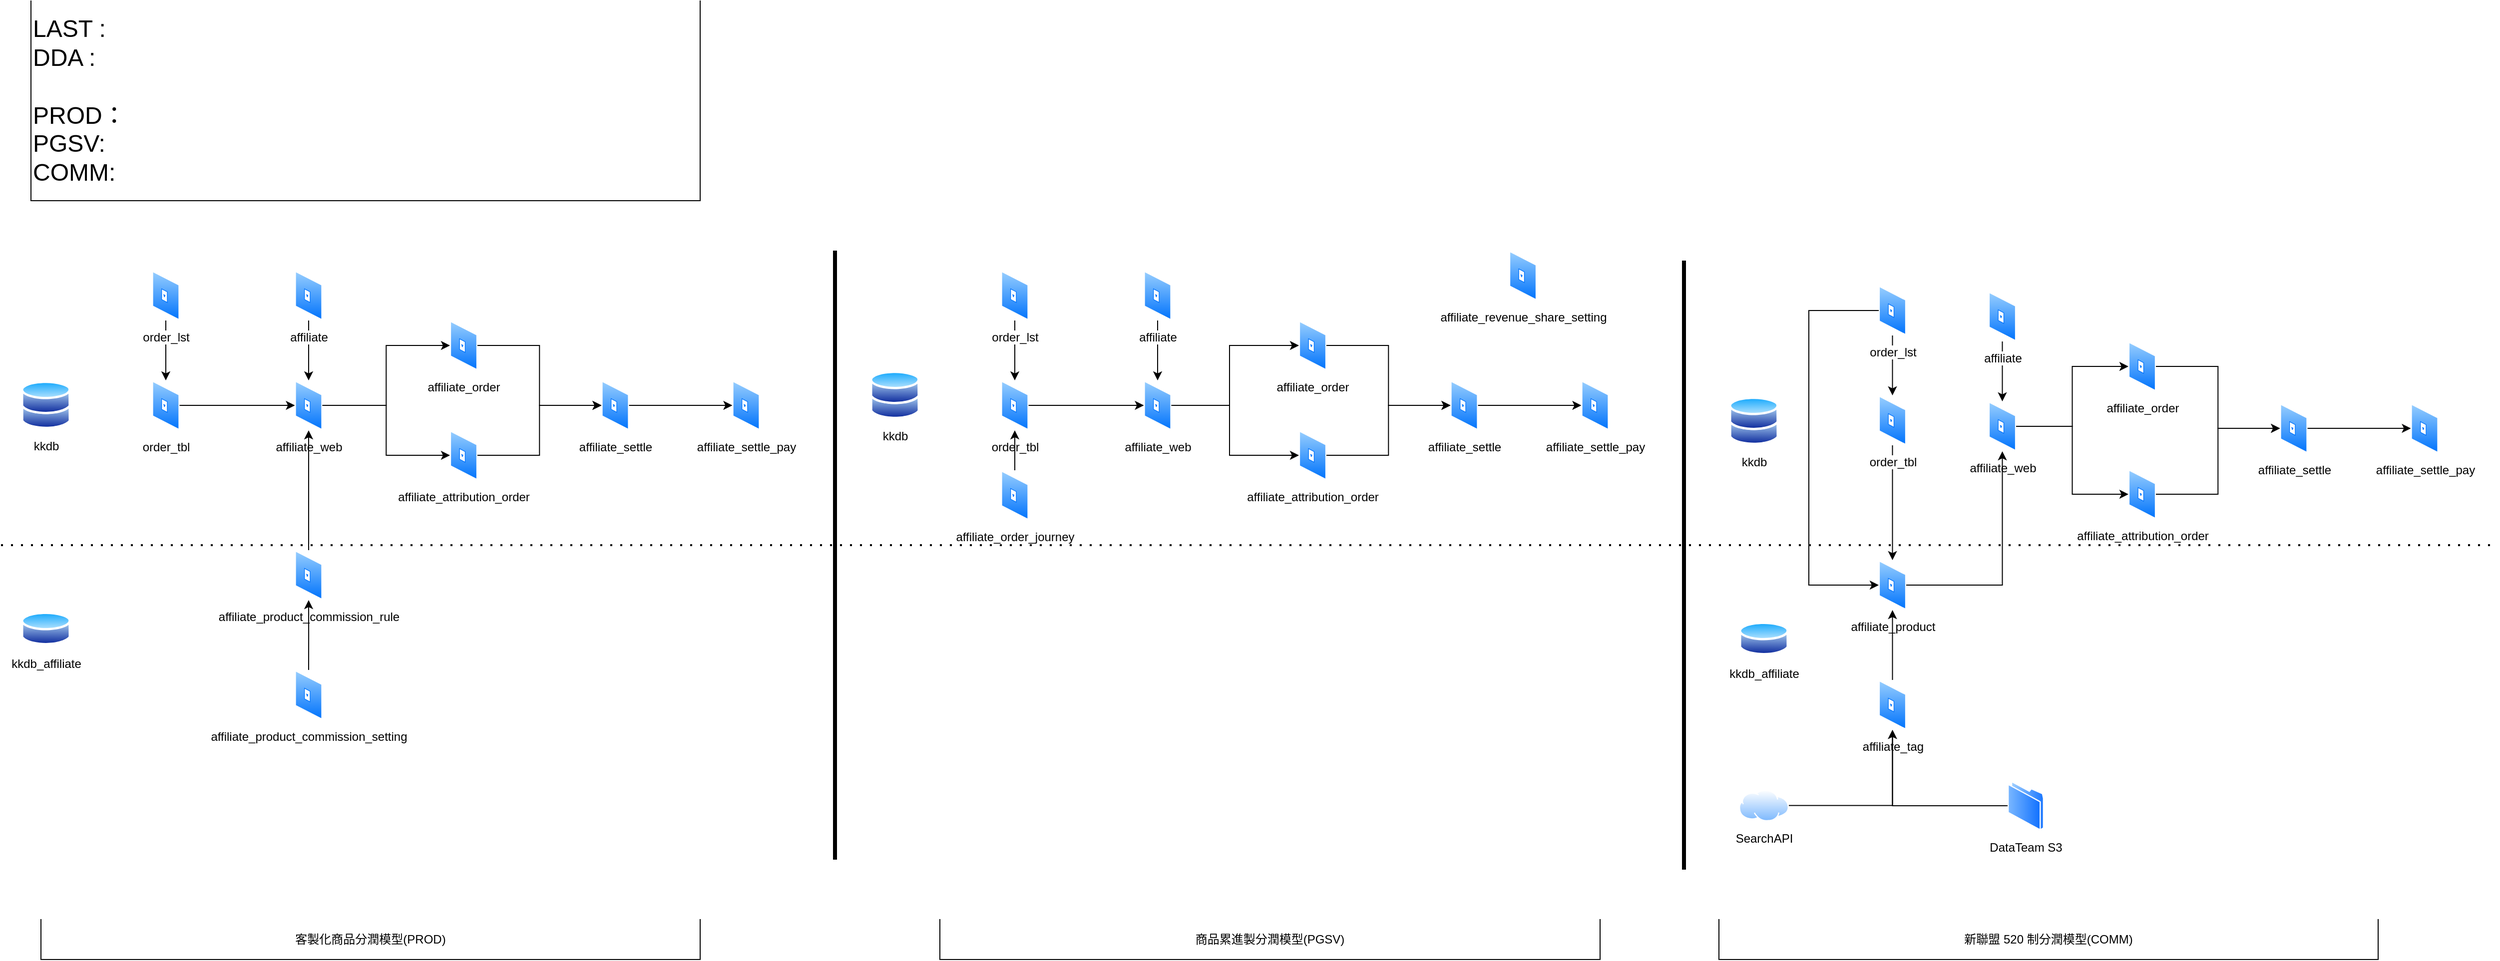 <mxfile version="21.0.6" type="github">
  <diagram name="第 1 页" id="U0-t1V0-70jRsBMz5Xub">
    <mxGraphModel dx="1238" dy="1889" grid="1" gridSize="10" guides="1" tooltips="1" connect="1" arrows="1" fold="1" page="1" pageScale="1" pageWidth="850" pageHeight="1100" math="0" shadow="0">
      <root>
        <mxCell id="0" />
        <mxCell id="1" parent="0" />
        <mxCell id="hzbVGYCkBPGxg4_tdvoD-3" value="kkdb" style="aspect=fixed;perimeter=ellipsePerimeter;html=1;align=center;shadow=0;dashed=0;spacingTop=3;image;image=img/lib/active_directory/databases.svg;" vertex="1" parent="1">
          <mxGeometry x="40" y="-710" width="50" height="49" as="geometry" />
        </mxCell>
        <mxCell id="hzbVGYCkBPGxg4_tdvoD-216" style="edgeStyle=orthogonalEdgeStyle;rounded=0;orthogonalLoop=1;jettySize=auto;html=1;entryX=0;entryY=0.5;entryDx=0;entryDy=0;" edge="1" parent="1" source="hzbVGYCkBPGxg4_tdvoD-6" target="hzbVGYCkBPGxg4_tdvoD-97">
          <mxGeometry relative="1" as="geometry" />
        </mxCell>
        <mxCell id="hzbVGYCkBPGxg4_tdvoD-217" style="edgeStyle=orthogonalEdgeStyle;rounded=0;orthogonalLoop=1;jettySize=auto;html=1;" edge="1" parent="1" source="hzbVGYCkBPGxg4_tdvoD-6" target="hzbVGYCkBPGxg4_tdvoD-99">
          <mxGeometry relative="1" as="geometry" />
        </mxCell>
        <mxCell id="hzbVGYCkBPGxg4_tdvoD-6" value="affiliate_web" style="aspect=fixed;perimeter=ellipsePerimeter;html=1;align=center;shadow=0;dashed=0;spacingTop=3;image;image=img/lib/active_directory/data_jack.svg;" vertex="1" parent="1">
          <mxGeometry x="314.25" y="-710" width="27.5" height="50" as="geometry" />
        </mxCell>
        <mxCell id="hzbVGYCkBPGxg4_tdvoD-124" value="" style="edgeStyle=orthogonalEdgeStyle;rounded=0;orthogonalLoop=1;jettySize=auto;html=1;" edge="1" parent="1" source="hzbVGYCkBPGxg4_tdvoD-98" target="hzbVGYCkBPGxg4_tdvoD-6">
          <mxGeometry relative="1" as="geometry" />
        </mxCell>
        <mxCell id="hzbVGYCkBPGxg4_tdvoD-98" value="affiliate" style="aspect=fixed;perimeter=ellipsePerimeter;html=1;align=center;shadow=0;dashed=0;spacingTop=3;image;image=img/lib/active_directory/data_jack.svg;" vertex="1" parent="1">
          <mxGeometry x="314.25" y="-820" width="27.5" height="50" as="geometry" />
        </mxCell>
        <mxCell id="hzbVGYCkBPGxg4_tdvoD-130" style="edgeStyle=orthogonalEdgeStyle;rounded=0;orthogonalLoop=1;jettySize=auto;html=1;entryX=0;entryY=0.5;entryDx=0;entryDy=0;" edge="1" parent="1" source="hzbVGYCkBPGxg4_tdvoD-97" target="hzbVGYCkBPGxg4_tdvoD-101">
          <mxGeometry relative="1" as="geometry" />
        </mxCell>
        <mxCell id="hzbVGYCkBPGxg4_tdvoD-97" value="affiliate_order&lt;br&gt;" style="aspect=fixed;perimeter=ellipsePerimeter;html=1;align=center;shadow=0;dashed=0;spacingTop=3;image;image=img/lib/active_directory/data_jack.svg;" vertex="1" parent="1">
          <mxGeometry x="469.5" y="-770" width="27.5" height="50" as="geometry" />
        </mxCell>
        <mxCell id="hzbVGYCkBPGxg4_tdvoD-129" style="edgeStyle=orthogonalEdgeStyle;rounded=0;orthogonalLoop=1;jettySize=auto;html=1;entryX=0;entryY=0.5;entryDx=0;entryDy=0;" edge="1" parent="1" source="hzbVGYCkBPGxg4_tdvoD-99" target="hzbVGYCkBPGxg4_tdvoD-101">
          <mxGeometry relative="1" as="geometry" />
        </mxCell>
        <mxCell id="hzbVGYCkBPGxg4_tdvoD-99" value="affiliate_attribution_order" style="aspect=fixed;perimeter=ellipsePerimeter;html=1;align=center;shadow=0;dashed=0;spacingTop=3;image;image=img/lib/active_directory/data_jack.svg;" vertex="1" parent="1">
          <mxGeometry x="469.5" y="-660" width="27.5" height="50" as="geometry" />
        </mxCell>
        <mxCell id="hzbVGYCkBPGxg4_tdvoD-218" style="edgeStyle=orthogonalEdgeStyle;rounded=0;orthogonalLoop=1;jettySize=auto;html=1;" edge="1" parent="1" source="hzbVGYCkBPGxg4_tdvoD-100" target="hzbVGYCkBPGxg4_tdvoD-6">
          <mxGeometry relative="1" as="geometry" />
        </mxCell>
        <mxCell id="hzbVGYCkBPGxg4_tdvoD-100" value="order_tbl" style="aspect=fixed;perimeter=ellipsePerimeter;html=1;align=center;shadow=0;dashed=0;spacingTop=3;image;image=img/lib/active_directory/data_jack.svg;" vertex="1" parent="1">
          <mxGeometry x="171.25" y="-710" width="27.5" height="50" as="geometry" />
        </mxCell>
        <mxCell id="hzbVGYCkBPGxg4_tdvoD-128" value="" style="edgeStyle=orthogonalEdgeStyle;rounded=0;orthogonalLoop=1;jettySize=auto;html=1;" edge="1" parent="1" source="hzbVGYCkBPGxg4_tdvoD-107" target="hzbVGYCkBPGxg4_tdvoD-100">
          <mxGeometry relative="1" as="geometry" />
        </mxCell>
        <mxCell id="hzbVGYCkBPGxg4_tdvoD-107" value="order_lst" style="aspect=fixed;perimeter=ellipsePerimeter;html=1;align=center;shadow=0;dashed=0;spacingTop=3;image;image=img/lib/active_directory/data_jack.svg;" vertex="1" parent="1">
          <mxGeometry x="171.25" y="-820" width="27.5" height="50" as="geometry" />
        </mxCell>
        <mxCell id="hzbVGYCkBPGxg4_tdvoD-131" value="" style="edgeStyle=orthogonalEdgeStyle;rounded=0;orthogonalLoop=1;jettySize=auto;html=1;" edge="1" parent="1" source="hzbVGYCkBPGxg4_tdvoD-101" target="hzbVGYCkBPGxg4_tdvoD-102">
          <mxGeometry relative="1" as="geometry" />
        </mxCell>
        <mxCell id="hzbVGYCkBPGxg4_tdvoD-101" value="affiliate_settle" style="aspect=fixed;perimeter=ellipsePerimeter;html=1;align=center;shadow=0;dashed=0;spacingTop=3;image;image=img/lib/active_directory/data_jack.svg;" vertex="1" parent="1">
          <mxGeometry x="621.25" y="-710" width="27.5" height="50" as="geometry" />
        </mxCell>
        <mxCell id="hzbVGYCkBPGxg4_tdvoD-102" value="affiliate_settle_pay" style="aspect=fixed;perimeter=ellipsePerimeter;html=1;align=center;shadow=0;dashed=0;spacingTop=3;image;image=img/lib/active_directory/data_jack.svg;" vertex="1" parent="1">
          <mxGeometry x="752.25" y="-710" width="27.5" height="50" as="geometry" />
        </mxCell>
        <mxCell id="hzbVGYCkBPGxg4_tdvoD-4" value="kkdb_affiliate" style="aspect=fixed;perimeter=ellipsePerimeter;html=1;align=center;shadow=0;dashed=0;spacingTop=3;image;image=img/lib/active_directory/database.svg;" vertex="1" parent="1">
          <mxGeometry x="40" y="-480" width="50" height="37" as="geometry" />
        </mxCell>
        <mxCell id="hzbVGYCkBPGxg4_tdvoD-215" style="edgeStyle=orthogonalEdgeStyle;rounded=0;orthogonalLoop=1;jettySize=auto;html=1;" edge="1" parent="1" source="hzbVGYCkBPGxg4_tdvoD-104" target="hzbVGYCkBPGxg4_tdvoD-6">
          <mxGeometry relative="1" as="geometry" />
        </mxCell>
        <mxCell id="hzbVGYCkBPGxg4_tdvoD-104" value="affiliate_product_commission_rule" style="aspect=fixed;perimeter=ellipsePerimeter;html=1;align=center;shadow=0;dashed=0;spacingTop=3;image;image=img/lib/active_directory/data_jack.svg;" vertex="1" parent="1">
          <mxGeometry x="314.25" y="-540" width="27.5" height="50" as="geometry" />
        </mxCell>
        <mxCell id="hzbVGYCkBPGxg4_tdvoD-214" style="edgeStyle=orthogonalEdgeStyle;rounded=0;orthogonalLoop=1;jettySize=auto;html=1;entryX=0.5;entryY=1;entryDx=0;entryDy=0;" edge="1" parent="1" source="hzbVGYCkBPGxg4_tdvoD-105" target="hzbVGYCkBPGxg4_tdvoD-104">
          <mxGeometry relative="1" as="geometry" />
        </mxCell>
        <mxCell id="hzbVGYCkBPGxg4_tdvoD-105" value="affiliate_product_commission_setting" style="aspect=fixed;perimeter=ellipsePerimeter;html=1;align=center;shadow=0;dashed=0;spacingTop=3;image;image=img/lib/active_directory/data_jack.svg;" vertex="1" parent="1">
          <mxGeometry x="314.25" y="-420" width="27.5" height="50" as="geometry" />
        </mxCell>
        <mxCell id="hzbVGYCkBPGxg4_tdvoD-134" value="kkdb" style="aspect=fixed;perimeter=ellipsePerimeter;html=1;align=center;shadow=0;dashed=0;spacingTop=3;image;image=img/lib/active_directory/databases.svg;" vertex="1" parent="1">
          <mxGeometry x="890" y="-720" width="50" height="49" as="geometry" />
        </mxCell>
        <mxCell id="hzbVGYCkBPGxg4_tdvoD-210" style="edgeStyle=orthogonalEdgeStyle;rounded=0;orthogonalLoop=1;jettySize=auto;html=1;" edge="1" parent="1" source="hzbVGYCkBPGxg4_tdvoD-136" target="hzbVGYCkBPGxg4_tdvoD-140">
          <mxGeometry relative="1" as="geometry">
            <Array as="points">
              <mxPoint x="1250" y="-685" />
              <mxPoint x="1250" y="-745" />
            </Array>
          </mxGeometry>
        </mxCell>
        <mxCell id="hzbVGYCkBPGxg4_tdvoD-211" style="edgeStyle=orthogonalEdgeStyle;rounded=0;orthogonalLoop=1;jettySize=auto;html=1;entryX=0;entryY=0.5;entryDx=0;entryDy=0;" edge="1" parent="1" source="hzbVGYCkBPGxg4_tdvoD-136" target="hzbVGYCkBPGxg4_tdvoD-142">
          <mxGeometry relative="1" as="geometry">
            <Array as="points">
              <mxPoint x="1250" y="-685" />
              <mxPoint x="1250" y="-635" />
            </Array>
          </mxGeometry>
        </mxCell>
        <mxCell id="hzbVGYCkBPGxg4_tdvoD-136" value="affiliate_web" style="aspect=fixed;perimeter=ellipsePerimeter;html=1;align=center;shadow=0;dashed=0;spacingTop=3;image;image=img/lib/active_directory/data_jack.svg;" vertex="1" parent="1">
          <mxGeometry x="1164.25" y="-710" width="27.5" height="50" as="geometry" />
        </mxCell>
        <mxCell id="hzbVGYCkBPGxg4_tdvoD-137" value="" style="edgeStyle=orthogonalEdgeStyle;rounded=0;orthogonalLoop=1;jettySize=auto;html=1;" edge="1" parent="1" source="hzbVGYCkBPGxg4_tdvoD-138" target="hzbVGYCkBPGxg4_tdvoD-136">
          <mxGeometry relative="1" as="geometry" />
        </mxCell>
        <mxCell id="hzbVGYCkBPGxg4_tdvoD-138" value="affiliate" style="aspect=fixed;perimeter=ellipsePerimeter;html=1;align=center;shadow=0;dashed=0;spacingTop=3;image;image=img/lib/active_directory/data_jack.svg;" vertex="1" parent="1">
          <mxGeometry x="1164.25" y="-820" width="27.5" height="50" as="geometry" />
        </mxCell>
        <mxCell id="hzbVGYCkBPGxg4_tdvoD-139" style="edgeStyle=orthogonalEdgeStyle;rounded=0;orthogonalLoop=1;jettySize=auto;html=1;entryX=0;entryY=0.5;entryDx=0;entryDy=0;" edge="1" parent="1" source="hzbVGYCkBPGxg4_tdvoD-140" target="hzbVGYCkBPGxg4_tdvoD-149">
          <mxGeometry relative="1" as="geometry" />
        </mxCell>
        <mxCell id="hzbVGYCkBPGxg4_tdvoD-140" value="affiliate_order&lt;br&gt;" style="aspect=fixed;perimeter=ellipsePerimeter;html=1;align=center;shadow=0;dashed=0;spacingTop=3;image;image=img/lib/active_directory/data_jack.svg;" vertex="1" parent="1">
          <mxGeometry x="1319.5" y="-770" width="27.5" height="50" as="geometry" />
        </mxCell>
        <mxCell id="hzbVGYCkBPGxg4_tdvoD-141" style="edgeStyle=orthogonalEdgeStyle;rounded=0;orthogonalLoop=1;jettySize=auto;html=1;entryX=0;entryY=0.5;entryDx=0;entryDy=0;" edge="1" parent="1" source="hzbVGYCkBPGxg4_tdvoD-142" target="hzbVGYCkBPGxg4_tdvoD-149">
          <mxGeometry relative="1" as="geometry" />
        </mxCell>
        <mxCell id="hzbVGYCkBPGxg4_tdvoD-142" value="affiliate_attribution_order" style="aspect=fixed;perimeter=ellipsePerimeter;html=1;align=center;shadow=0;dashed=0;spacingTop=3;image;image=img/lib/active_directory/data_jack.svg;" vertex="1" parent="1">
          <mxGeometry x="1319.5" y="-660" width="27.5" height="50" as="geometry" />
        </mxCell>
        <mxCell id="hzbVGYCkBPGxg4_tdvoD-207" style="edgeStyle=orthogonalEdgeStyle;rounded=0;orthogonalLoop=1;jettySize=auto;html=1;entryX=0;entryY=0.5;entryDx=0;entryDy=0;" edge="1" parent="1" source="hzbVGYCkBPGxg4_tdvoD-144" target="hzbVGYCkBPGxg4_tdvoD-136">
          <mxGeometry relative="1" as="geometry" />
        </mxCell>
        <mxCell id="hzbVGYCkBPGxg4_tdvoD-144" value="order_tbl" style="aspect=fixed;perimeter=ellipsePerimeter;html=1;align=center;shadow=0;dashed=0;spacingTop=3;image;image=img/lib/active_directory/data_jack.svg;" vertex="1" parent="1">
          <mxGeometry x="1021.25" y="-710" width="27.5" height="50" as="geometry" />
        </mxCell>
        <mxCell id="hzbVGYCkBPGxg4_tdvoD-145" value="" style="edgeStyle=orthogonalEdgeStyle;rounded=0;orthogonalLoop=1;jettySize=auto;html=1;" edge="1" parent="1" source="hzbVGYCkBPGxg4_tdvoD-147" target="hzbVGYCkBPGxg4_tdvoD-144">
          <mxGeometry relative="1" as="geometry" />
        </mxCell>
        <mxCell id="hzbVGYCkBPGxg4_tdvoD-147" value="order_lst" style="aspect=fixed;perimeter=ellipsePerimeter;html=1;align=center;shadow=0;dashed=0;spacingTop=3;image;image=img/lib/active_directory/data_jack.svg;" vertex="1" parent="1">
          <mxGeometry x="1021.25" y="-820" width="27.5" height="50" as="geometry" />
        </mxCell>
        <mxCell id="hzbVGYCkBPGxg4_tdvoD-148" value="" style="edgeStyle=orthogonalEdgeStyle;rounded=0;orthogonalLoop=1;jettySize=auto;html=1;" edge="1" parent="1" source="hzbVGYCkBPGxg4_tdvoD-149" target="hzbVGYCkBPGxg4_tdvoD-150">
          <mxGeometry relative="1" as="geometry" />
        </mxCell>
        <mxCell id="hzbVGYCkBPGxg4_tdvoD-149" value="affiliate_settle" style="aspect=fixed;perimeter=ellipsePerimeter;html=1;align=center;shadow=0;dashed=0;spacingTop=3;image;image=img/lib/active_directory/data_jack.svg;" vertex="1" parent="1">
          <mxGeometry x="1471.25" y="-710" width="27.5" height="50" as="geometry" />
        </mxCell>
        <mxCell id="hzbVGYCkBPGxg4_tdvoD-150" value="affiliate_settle_pay" style="aspect=fixed;perimeter=ellipsePerimeter;html=1;align=center;shadow=0;dashed=0;spacingTop=3;image;image=img/lib/active_directory/data_jack.svg;" vertex="1" parent="1">
          <mxGeometry x="1602.25" y="-710" width="27.5" height="50" as="geometry" />
        </mxCell>
        <mxCell id="hzbVGYCkBPGxg4_tdvoD-155" value="" style="line;strokeWidth=4;direction=south;html=1;perimeter=backbonePerimeter;points=[];outlineConnect=0;" vertex="1" parent="1">
          <mxGeometry x="850" y="-840" width="10" height="610" as="geometry" />
        </mxCell>
        <mxCell id="hzbVGYCkBPGxg4_tdvoD-156" value="kkdb" style="aspect=fixed;perimeter=ellipsePerimeter;html=1;align=center;shadow=0;dashed=0;spacingTop=3;image;image=img/lib/active_directory/databases.svg;" vertex="1" parent="1">
          <mxGeometry x="1750" y="-694" width="50" height="49" as="geometry" />
        </mxCell>
        <mxCell id="hzbVGYCkBPGxg4_tdvoD-158" value="affiliate_web" style="aspect=fixed;perimeter=ellipsePerimeter;html=1;align=center;shadow=0;dashed=0;spacingTop=3;image;image=img/lib/active_directory/data_jack.svg;" vertex="1" parent="1">
          <mxGeometry x="2010" y="-689" width="27.5" height="50" as="geometry" />
        </mxCell>
        <mxCell id="hzbVGYCkBPGxg4_tdvoD-159" value="" style="edgeStyle=orthogonalEdgeStyle;rounded=0;orthogonalLoop=1;jettySize=auto;html=1;" edge="1" parent="1" source="hzbVGYCkBPGxg4_tdvoD-160" target="hzbVGYCkBPGxg4_tdvoD-158">
          <mxGeometry relative="1" as="geometry" />
        </mxCell>
        <mxCell id="hzbVGYCkBPGxg4_tdvoD-160" value="affiliate" style="aspect=fixed;perimeter=ellipsePerimeter;html=1;align=center;shadow=0;dashed=0;spacingTop=3;image;image=img/lib/active_directory/data_jack.svg;" vertex="1" parent="1">
          <mxGeometry x="2010" y="-799" width="27.5" height="50" as="geometry" />
        </mxCell>
        <mxCell id="hzbVGYCkBPGxg4_tdvoD-161" style="edgeStyle=orthogonalEdgeStyle;rounded=0;orthogonalLoop=1;jettySize=auto;html=1;entryX=0;entryY=0.5;entryDx=0;entryDy=0;" edge="1" parent="1" source="hzbVGYCkBPGxg4_tdvoD-162" target="hzbVGYCkBPGxg4_tdvoD-171">
          <mxGeometry relative="1" as="geometry" />
        </mxCell>
        <mxCell id="hzbVGYCkBPGxg4_tdvoD-162" value="affiliate_order&lt;br&gt;" style="aspect=fixed;perimeter=ellipsePerimeter;html=1;align=center;shadow=0;dashed=0;spacingTop=3;image;image=img/lib/active_directory/data_jack.svg;" vertex="1" parent="1">
          <mxGeometry x="2150" y="-749" width="27.5" height="50" as="geometry" />
        </mxCell>
        <mxCell id="hzbVGYCkBPGxg4_tdvoD-163" style="edgeStyle=orthogonalEdgeStyle;rounded=0;orthogonalLoop=1;jettySize=auto;html=1;entryX=0;entryY=0.5;entryDx=0;entryDy=0;" edge="1" parent="1" source="hzbVGYCkBPGxg4_tdvoD-164" target="hzbVGYCkBPGxg4_tdvoD-171">
          <mxGeometry relative="1" as="geometry" />
        </mxCell>
        <mxCell id="hzbVGYCkBPGxg4_tdvoD-164" value="affiliate_attribution_order" style="aspect=fixed;perimeter=ellipsePerimeter;html=1;align=center;shadow=0;dashed=0;spacingTop=3;image;image=img/lib/active_directory/data_jack.svg;" vertex="1" parent="1">
          <mxGeometry x="2150" y="-621" width="27.5" height="50" as="geometry" />
        </mxCell>
        <mxCell id="hzbVGYCkBPGxg4_tdvoD-191" style="edgeStyle=orthogonalEdgeStyle;rounded=0;orthogonalLoop=1;jettySize=auto;html=1;" edge="1" parent="1" source="hzbVGYCkBPGxg4_tdvoD-166" target="hzbVGYCkBPGxg4_tdvoD-175">
          <mxGeometry relative="1" as="geometry" />
        </mxCell>
        <mxCell id="hzbVGYCkBPGxg4_tdvoD-166" value="order_tbl" style="aspect=fixed;perimeter=ellipsePerimeter;html=1;align=center;shadow=0;dashed=0;spacingTop=3;image;image=img/lib/active_directory/data_jack.svg;" vertex="1" parent="1">
          <mxGeometry x="1900" y="-695" width="27.5" height="50" as="geometry" />
        </mxCell>
        <mxCell id="hzbVGYCkBPGxg4_tdvoD-167" value="" style="edgeStyle=orthogonalEdgeStyle;rounded=0;orthogonalLoop=1;jettySize=auto;html=1;" edge="1" parent="1" source="hzbVGYCkBPGxg4_tdvoD-169" target="hzbVGYCkBPGxg4_tdvoD-166">
          <mxGeometry relative="1" as="geometry" />
        </mxCell>
        <mxCell id="hzbVGYCkBPGxg4_tdvoD-192" style="edgeStyle=orthogonalEdgeStyle;rounded=0;orthogonalLoop=1;jettySize=auto;html=1;entryX=0;entryY=0.5;entryDx=0;entryDy=0;" edge="1" parent="1" source="hzbVGYCkBPGxg4_tdvoD-169" target="hzbVGYCkBPGxg4_tdvoD-175">
          <mxGeometry relative="1" as="geometry">
            <Array as="points">
              <mxPoint x="1830" y="-780" />
              <mxPoint x="1830" y="-505" />
            </Array>
          </mxGeometry>
        </mxCell>
        <mxCell id="hzbVGYCkBPGxg4_tdvoD-169" value="order_lst" style="aspect=fixed;perimeter=ellipsePerimeter;html=1;align=center;shadow=0;dashed=0;spacingTop=3;image;image=img/lib/active_directory/data_jack.svg;" vertex="1" parent="1">
          <mxGeometry x="1900" y="-805" width="27.5" height="50" as="geometry" />
        </mxCell>
        <mxCell id="hzbVGYCkBPGxg4_tdvoD-170" value="" style="edgeStyle=orthogonalEdgeStyle;rounded=0;orthogonalLoop=1;jettySize=auto;html=1;" edge="1" parent="1" source="hzbVGYCkBPGxg4_tdvoD-171" target="hzbVGYCkBPGxg4_tdvoD-172">
          <mxGeometry relative="1" as="geometry" />
        </mxCell>
        <mxCell id="hzbVGYCkBPGxg4_tdvoD-171" value="affiliate_settle" style="aspect=fixed;perimeter=ellipsePerimeter;html=1;align=center;shadow=0;dashed=0;spacingTop=3;image;image=img/lib/active_directory/data_jack.svg;" vertex="1" parent="1">
          <mxGeometry x="2301.75" y="-687" width="27.5" height="50" as="geometry" />
        </mxCell>
        <mxCell id="hzbVGYCkBPGxg4_tdvoD-172" value="affiliate_settle_pay" style="aspect=fixed;perimeter=ellipsePerimeter;html=1;align=center;shadow=0;dashed=0;spacingTop=3;image;image=img/lib/active_directory/data_jack.svg;" vertex="1" parent="1">
          <mxGeometry x="2432.75" y="-687" width="27.5" height="50" as="geometry" />
        </mxCell>
        <mxCell id="hzbVGYCkBPGxg4_tdvoD-173" value="kkdb_affiliate" style="aspect=fixed;perimeter=ellipsePerimeter;html=1;align=center;shadow=0;dashed=0;spacingTop=3;image;image=img/lib/active_directory/database.svg;" vertex="1" parent="1">
          <mxGeometry x="1760" y="-470" width="50" height="37" as="geometry" />
        </mxCell>
        <mxCell id="hzbVGYCkBPGxg4_tdvoD-193" style="edgeStyle=orthogonalEdgeStyle;rounded=0;orthogonalLoop=1;jettySize=auto;html=1;" edge="1" parent="1" source="hzbVGYCkBPGxg4_tdvoD-175" target="hzbVGYCkBPGxg4_tdvoD-158">
          <mxGeometry relative="1" as="geometry" />
        </mxCell>
        <mxCell id="hzbVGYCkBPGxg4_tdvoD-175" value="affiliate_product" style="aspect=fixed;perimeter=ellipsePerimeter;html=1;align=center;shadow=0;dashed=0;spacingTop=3;image;image=img/lib/active_directory/data_jack.svg;" vertex="1" parent="1">
          <mxGeometry x="1900" y="-530" width="27.5" height="50" as="geometry" />
        </mxCell>
        <mxCell id="hzbVGYCkBPGxg4_tdvoD-195" value="" style="edgeStyle=orthogonalEdgeStyle;rounded=0;orthogonalLoop=1;jettySize=auto;html=1;" edge="1" parent="1" source="hzbVGYCkBPGxg4_tdvoD-176" target="hzbVGYCkBPGxg4_tdvoD-175">
          <mxGeometry relative="1" as="geometry" />
        </mxCell>
        <mxCell id="hzbVGYCkBPGxg4_tdvoD-176" value="affiliate_tag" style="aspect=fixed;perimeter=ellipsePerimeter;html=1;align=center;shadow=0;dashed=0;spacingTop=3;image;image=img/lib/active_directory/data_jack.svg;" vertex="1" parent="1">
          <mxGeometry x="1900" y="-410" width="27.5" height="50" as="geometry" />
        </mxCell>
        <mxCell id="hzbVGYCkBPGxg4_tdvoD-177" value="" style="line;strokeWidth=4;direction=south;html=1;perimeter=backbonePerimeter;points=[];outlineConnect=0;" vertex="1" parent="1">
          <mxGeometry x="1700" y="-830" width="10" height="610" as="geometry" />
        </mxCell>
        <mxCell id="hzbVGYCkBPGxg4_tdvoD-185" style="edgeStyle=orthogonalEdgeStyle;rounded=0;orthogonalLoop=1;jettySize=auto;html=1;entryX=0;entryY=0.5;entryDx=0;entryDy=0;" edge="1" parent="1" source="hzbVGYCkBPGxg4_tdvoD-158" target="hzbVGYCkBPGxg4_tdvoD-162">
          <mxGeometry relative="1" as="geometry">
            <mxPoint x="2138" y="-689" as="sourcePoint" />
          </mxGeometry>
        </mxCell>
        <mxCell id="hzbVGYCkBPGxg4_tdvoD-190" style="edgeStyle=orthogonalEdgeStyle;rounded=0;orthogonalLoop=1;jettySize=auto;html=1;entryX=0;entryY=0.5;entryDx=0;entryDy=0;" edge="1" parent="1" source="hzbVGYCkBPGxg4_tdvoD-158" target="hzbVGYCkBPGxg4_tdvoD-164">
          <mxGeometry relative="1" as="geometry">
            <mxPoint x="2137.5" y="-639" as="sourcePoint" />
          </mxGeometry>
        </mxCell>
        <mxCell id="hzbVGYCkBPGxg4_tdvoD-198" value="" style="line;strokeWidth=2;html=1;dashed=1;dashPattern=1 4;" vertex="1" parent="1">
          <mxGeometry x="20" y="-550" width="2500" height="10" as="geometry" />
        </mxCell>
        <mxCell id="hzbVGYCkBPGxg4_tdvoD-203" style="edgeStyle=orthogonalEdgeStyle;rounded=0;orthogonalLoop=1;jettySize=auto;html=1;" edge="1" parent="1" source="hzbVGYCkBPGxg4_tdvoD-201" target="hzbVGYCkBPGxg4_tdvoD-176">
          <mxGeometry relative="1" as="geometry" />
        </mxCell>
        <mxCell id="hzbVGYCkBPGxg4_tdvoD-201" value="SearchAPI" style="aspect=fixed;perimeter=ellipsePerimeter;html=1;align=center;shadow=0;dashed=0;spacingTop=3;image;image=img/lib/active_directory/internet_cloud.svg;" vertex="1" parent="1">
          <mxGeometry x="1760" y="-300" width="50" height="31.5" as="geometry" />
        </mxCell>
        <mxCell id="hzbVGYCkBPGxg4_tdvoD-206" style="edgeStyle=orthogonalEdgeStyle;rounded=0;orthogonalLoop=1;jettySize=auto;html=1;" edge="1" parent="1" source="hzbVGYCkBPGxg4_tdvoD-202" target="hzbVGYCkBPGxg4_tdvoD-176">
          <mxGeometry relative="1" as="geometry" />
        </mxCell>
        <mxCell id="hzbVGYCkBPGxg4_tdvoD-202" value="DataTeam S3" style="aspect=fixed;perimeter=ellipsePerimeter;html=1;align=center;shadow=0;dashed=0;spacingTop=3;image;image=img/lib/active_directory/folder.svg;" vertex="1" parent="1">
          <mxGeometry x="2029" y="-309" width="36.5" height="50" as="geometry" />
        </mxCell>
        <mxCell id="hzbVGYCkBPGxg4_tdvoD-219" value="客製化商品分潤模型(PROD)" style="shape=partialRectangle;whiteSpace=wrap;html=1;bottom=1;right=1;left=1;top=0;fillColor=none;routingCenterX=-0.5;" vertex="1" parent="1">
          <mxGeometry x="60" y="-170" width="660" height="40" as="geometry" />
        </mxCell>
        <mxCell id="hzbVGYCkBPGxg4_tdvoD-220" value="商品累進製分潤模型(PGSV)" style="shape=partialRectangle;whiteSpace=wrap;html=1;bottom=1;right=1;left=1;top=0;fillColor=none;routingCenterX=-0.5;" vertex="1" parent="1">
          <mxGeometry x="960" y="-170" width="661" height="40" as="geometry" />
        </mxCell>
        <mxCell id="hzbVGYCkBPGxg4_tdvoD-221" value="新聯盟 520 制分潤模型(COMM)" style="shape=partialRectangle;whiteSpace=wrap;html=1;bottom=1;right=1;left=1;top=0;fillColor=none;routingCenterX=-0.5;" vertex="1" parent="1">
          <mxGeometry x="1740" y="-170" width="660" height="40" as="geometry" />
        </mxCell>
        <mxCell id="hzbVGYCkBPGxg4_tdvoD-223" value="" style="edgeStyle=orthogonalEdgeStyle;rounded=0;orthogonalLoop=1;jettySize=auto;html=1;" edge="1" parent="1" source="hzbVGYCkBPGxg4_tdvoD-222" target="hzbVGYCkBPGxg4_tdvoD-144">
          <mxGeometry relative="1" as="geometry" />
        </mxCell>
        <mxCell id="hzbVGYCkBPGxg4_tdvoD-222" value="affiliate_order_journey" style="aspect=fixed;perimeter=ellipsePerimeter;html=1;align=center;shadow=0;dashed=0;spacingTop=3;image;image=img/lib/active_directory/data_jack.svg;" vertex="1" parent="1">
          <mxGeometry x="1021.25" y="-620" width="27.5" height="50" as="geometry" />
        </mxCell>
        <mxCell id="hzbVGYCkBPGxg4_tdvoD-224" value="affiliate_revenue_share_setting" style="aspect=fixed;perimeter=ellipsePerimeter;html=1;align=center;shadow=0;dashed=0;spacingTop=3;image;image=img/lib/active_directory/data_jack.svg;" vertex="1" parent="1">
          <mxGeometry x="1530" y="-840" width="27.5" height="50" as="geometry" />
        </mxCell>
        <mxCell id="hzbVGYCkBPGxg4_tdvoD-227" value="&lt;font style=&quot;font-size: 24px;&quot;&gt;LAST :&amp;nbsp;&lt;br&gt;DDA :&amp;nbsp;&lt;br&gt;&lt;br&gt;PROD：&lt;br&gt;PGSV:&lt;br&gt;COMM:&lt;br&gt;&lt;/font&gt;" style="shape=partialRectangle;whiteSpace=wrap;html=1;bottom=1;right=1;left=1;top=0;fillColor=none;routingCenterX=-0.5;align=left;" vertex="1" parent="1">
          <mxGeometry x="50" y="-1090" width="670" height="200" as="geometry" />
        </mxCell>
      </root>
    </mxGraphModel>
  </diagram>
</mxfile>
